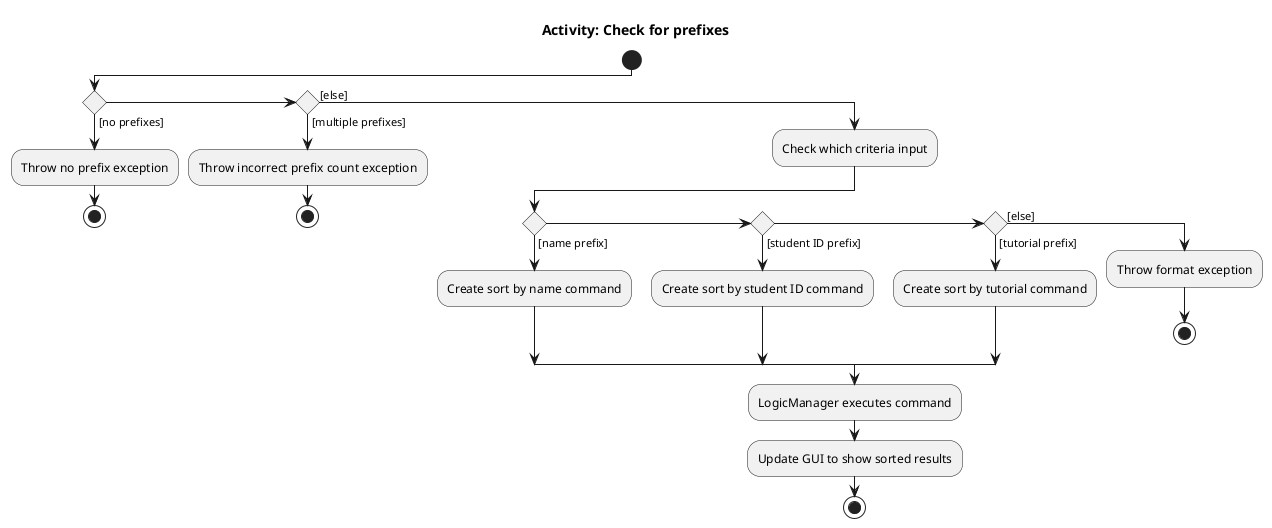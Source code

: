 @startuml
'https://plantuml.com/activity-diagram-beta

title Activity: Check for prefixes

start
if () then ([no prefixes])
      :Throw no prefix exception;
      stop
    elseif () then ([multiple prefixes])
      :Throw incorrect prefix count exception;
      stop
    else ([else])
      :Check which criteria input;
      if () then ([name prefix])
        :Create sort by name command;
      elseif () then ([student ID prefix])
        :Create sort by student ID command;
      elseif () then ([tutorial prefix])
        :Create sort by tutorial command;
      else ([else])
        :Throw format exception;
        stop
      endif
      :LogicManager executes command;
      :Update GUI to show sorted results;
      stop
    endif

@enduml

